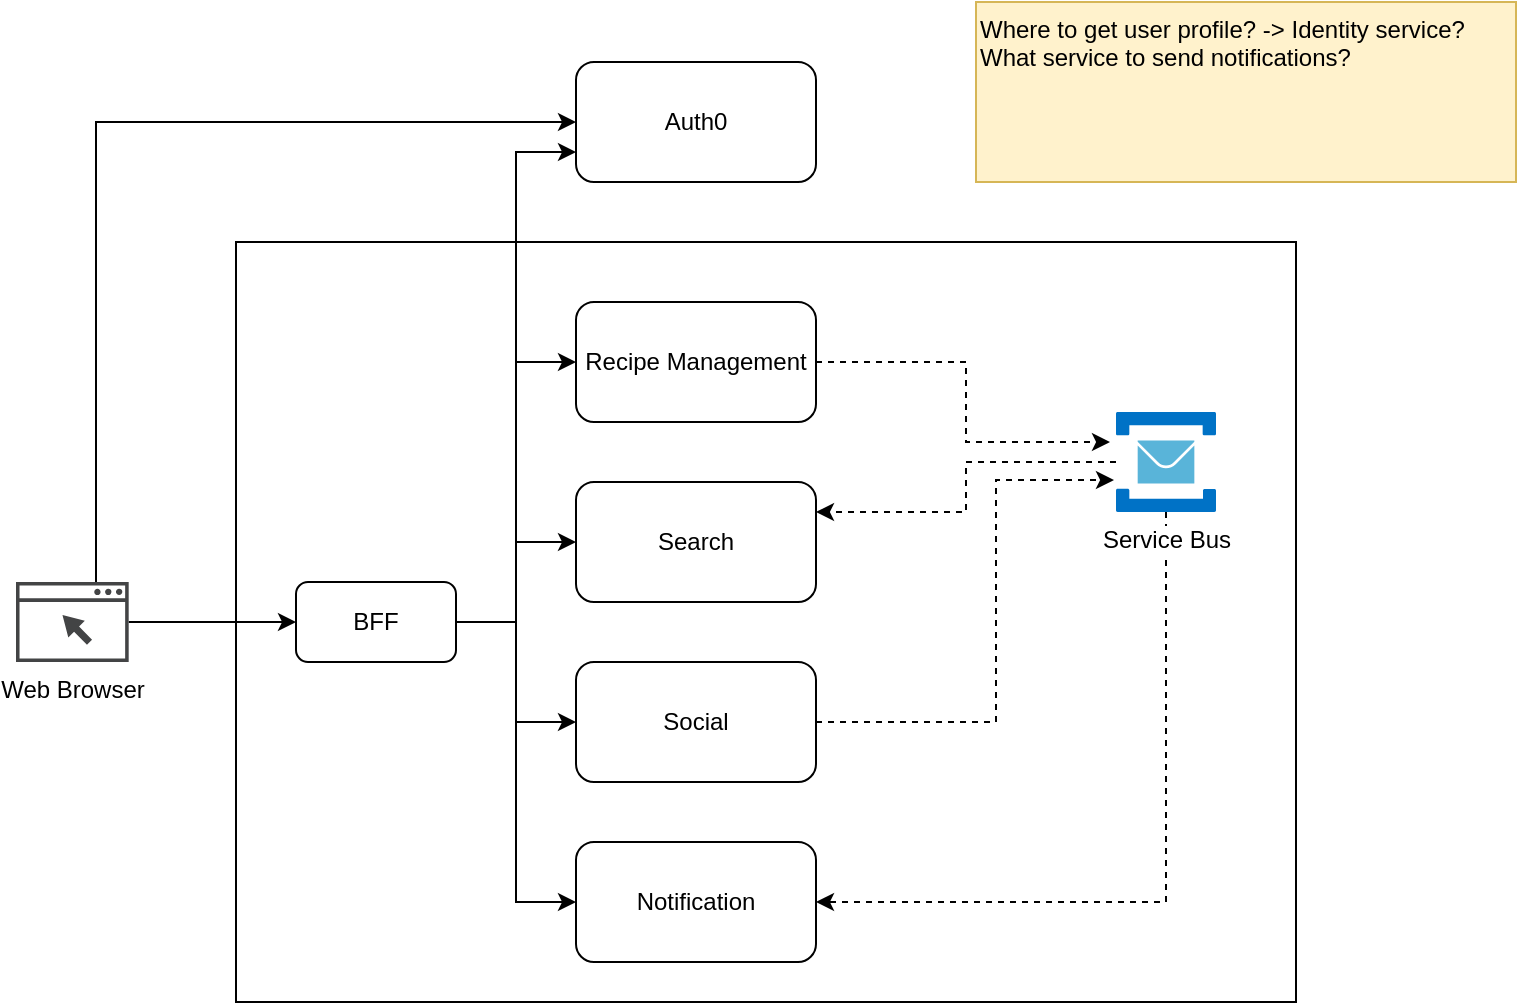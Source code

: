 <mxfile version="24.2.1" type="device" pages="2">
  <diagram name="Page-1" id="viHTv6oO_k8j3uudkfNU">
    <mxGraphModel dx="1434" dy="738" grid="1" gridSize="10" guides="1" tooltips="1" connect="1" arrows="1" fold="1" page="1" pageScale="1" pageWidth="850" pageHeight="1100" math="0" shadow="0">
      <root>
        <mxCell id="0" />
        <mxCell id="1" parent="0" />
        <mxCell id="mgt6Wl1Z-zLsgg6gZdPj-20" value="" style="rounded=0;whiteSpace=wrap;html=1;" parent="1" vertex="1">
          <mxGeometry x="150" y="190" width="530" height="380" as="geometry" />
        </mxCell>
        <mxCell id="mgt6Wl1Z-zLsgg6gZdPj-13" style="edgeStyle=orthogonalEdgeStyle;rounded=0;orthogonalLoop=1;jettySize=auto;html=1;entryX=0;entryY=0.5;entryDx=0;entryDy=0;" parent="1" source="mgt6Wl1Z-zLsgg6gZdPj-1" target="mgt6Wl1Z-zLsgg6gZdPj-2" edge="1">
          <mxGeometry relative="1" as="geometry">
            <Array as="points">
              <mxPoint x="80" y="130" />
            </Array>
          </mxGeometry>
        </mxCell>
        <mxCell id="mgt6Wl1Z-zLsgg6gZdPj-14" style="edgeStyle=orthogonalEdgeStyle;rounded=0;orthogonalLoop=1;jettySize=auto;html=1;entryX=0;entryY=0.5;entryDx=0;entryDy=0;" parent="1" source="mgt6Wl1Z-zLsgg6gZdPj-1" target="mgt6Wl1Z-zLsgg6gZdPj-7" edge="1">
          <mxGeometry relative="1" as="geometry" />
        </mxCell>
        <mxCell id="mgt6Wl1Z-zLsgg6gZdPj-1" value="Web Browser" style="sketch=0;pointerEvents=1;shadow=0;dashed=0;html=1;strokeColor=none;fillColor=#434445;aspect=fixed;labelPosition=center;verticalLabelPosition=bottom;verticalAlign=top;align=center;outlineConnect=0;shape=mxgraph.vvd.web_browser;" parent="1" vertex="1">
          <mxGeometry x="40" y="360" width="56.34" height="40" as="geometry" />
        </mxCell>
        <mxCell id="mgt6Wl1Z-zLsgg6gZdPj-2" value="Auth0" style="rounded=1;whiteSpace=wrap;html=1;" parent="1" vertex="1">
          <mxGeometry x="320" y="100" width="120" height="60" as="geometry" />
        </mxCell>
        <mxCell id="mgt6Wl1Z-zLsgg6gZdPj-3" value="Recipe Management" style="rounded=1;whiteSpace=wrap;html=1;" parent="1" vertex="1">
          <mxGeometry x="320" y="220" width="120" height="60" as="geometry" />
        </mxCell>
        <mxCell id="mgt6Wl1Z-zLsgg6gZdPj-4" value="Social" style="rounded=1;whiteSpace=wrap;html=1;" parent="1" vertex="1">
          <mxGeometry x="320" y="400" width="120" height="60" as="geometry" />
        </mxCell>
        <mxCell id="mgt6Wl1Z-zLsgg6gZdPj-5" value="Search" style="rounded=1;whiteSpace=wrap;html=1;" parent="1" vertex="1">
          <mxGeometry x="320" y="310" width="120" height="60" as="geometry" />
        </mxCell>
        <mxCell id="mgt6Wl1Z-zLsgg6gZdPj-6" value="Notification" style="rounded=1;whiteSpace=wrap;html=1;" parent="1" vertex="1">
          <mxGeometry x="320" y="490" width="120" height="60" as="geometry" />
        </mxCell>
        <mxCell id="mgt6Wl1Z-zLsgg6gZdPj-15" style="edgeStyle=orthogonalEdgeStyle;rounded=0;orthogonalLoop=1;jettySize=auto;html=1;exitX=1;exitY=0.5;exitDx=0;exitDy=0;entryX=0;entryY=0.5;entryDx=0;entryDy=0;" parent="1" source="mgt6Wl1Z-zLsgg6gZdPj-7" target="mgt6Wl1Z-zLsgg6gZdPj-3" edge="1">
          <mxGeometry relative="1" as="geometry" />
        </mxCell>
        <mxCell id="mgt6Wl1Z-zLsgg6gZdPj-16" style="edgeStyle=orthogonalEdgeStyle;rounded=0;orthogonalLoop=1;jettySize=auto;html=1;entryX=0;entryY=0.5;entryDx=0;entryDy=0;" parent="1" source="mgt6Wl1Z-zLsgg6gZdPj-7" target="mgt6Wl1Z-zLsgg6gZdPj-5" edge="1">
          <mxGeometry relative="1" as="geometry" />
        </mxCell>
        <mxCell id="mgt6Wl1Z-zLsgg6gZdPj-17" style="edgeStyle=orthogonalEdgeStyle;rounded=0;orthogonalLoop=1;jettySize=auto;html=1;entryX=0;entryY=0.5;entryDx=0;entryDy=0;" parent="1" source="mgt6Wl1Z-zLsgg6gZdPj-7" target="mgt6Wl1Z-zLsgg6gZdPj-4" edge="1">
          <mxGeometry relative="1" as="geometry" />
        </mxCell>
        <mxCell id="mgt6Wl1Z-zLsgg6gZdPj-18" style="edgeStyle=orthogonalEdgeStyle;rounded=0;orthogonalLoop=1;jettySize=auto;html=1;entryX=0;entryY=0.5;entryDx=0;entryDy=0;" parent="1" source="mgt6Wl1Z-zLsgg6gZdPj-7" target="mgt6Wl1Z-zLsgg6gZdPj-6" edge="1">
          <mxGeometry relative="1" as="geometry" />
        </mxCell>
        <mxCell id="mgt6Wl1Z-zLsgg6gZdPj-19" style="edgeStyle=orthogonalEdgeStyle;rounded=0;orthogonalLoop=1;jettySize=auto;html=1;entryX=0;entryY=0.75;entryDx=0;entryDy=0;" parent="1" source="mgt6Wl1Z-zLsgg6gZdPj-7" target="mgt6Wl1Z-zLsgg6gZdPj-2" edge="1">
          <mxGeometry relative="1" as="geometry" />
        </mxCell>
        <mxCell id="mgt6Wl1Z-zLsgg6gZdPj-7" value="BFF" style="rounded=1;whiteSpace=wrap;html=1;" parent="1" vertex="1">
          <mxGeometry x="180" y="360" width="80" height="40" as="geometry" />
        </mxCell>
        <mxCell id="mgt6Wl1Z-zLsgg6gZdPj-10" style="edgeStyle=orthogonalEdgeStyle;rounded=0;orthogonalLoop=1;jettySize=auto;html=1;entryX=1;entryY=0.25;entryDx=0;entryDy=0;dashed=1;" parent="1" source="mgt6Wl1Z-zLsgg6gZdPj-8" target="mgt6Wl1Z-zLsgg6gZdPj-5" edge="1">
          <mxGeometry relative="1" as="geometry" />
        </mxCell>
        <mxCell id="mgt6Wl1Z-zLsgg6gZdPj-12" style="edgeStyle=orthogonalEdgeStyle;rounded=0;orthogonalLoop=1;jettySize=auto;html=1;entryX=1;entryY=0.5;entryDx=0;entryDy=0;dashed=1;" parent="1" source="mgt6Wl1Z-zLsgg6gZdPj-8" target="mgt6Wl1Z-zLsgg6gZdPj-6" edge="1">
          <mxGeometry relative="1" as="geometry">
            <Array as="points">
              <mxPoint x="615" y="520" />
            </Array>
          </mxGeometry>
        </mxCell>
        <mxCell id="mgt6Wl1Z-zLsgg6gZdPj-8" value="Service Bus" style="image;sketch=0;aspect=fixed;html=1;points=[];align=center;fontSize=12;image=img/lib/mscae/Service_Bus.svg;" parent="1" vertex="1">
          <mxGeometry x="590" y="275" width="50" height="50" as="geometry" />
        </mxCell>
        <mxCell id="mgt6Wl1Z-zLsgg6gZdPj-9" style="edgeStyle=orthogonalEdgeStyle;rounded=0;orthogonalLoop=1;jettySize=auto;html=1;entryX=-0.06;entryY=0.3;entryDx=0;entryDy=0;entryPerimeter=0;dashed=1;" parent="1" source="mgt6Wl1Z-zLsgg6gZdPj-3" target="mgt6Wl1Z-zLsgg6gZdPj-8" edge="1">
          <mxGeometry relative="1" as="geometry" />
        </mxCell>
        <mxCell id="mgt6Wl1Z-zLsgg6gZdPj-11" style="edgeStyle=orthogonalEdgeStyle;rounded=0;orthogonalLoop=1;jettySize=auto;html=1;entryX=-0.02;entryY=0.68;entryDx=0;entryDy=0;entryPerimeter=0;dashed=1;" parent="1" source="mgt6Wl1Z-zLsgg6gZdPj-4" target="mgt6Wl1Z-zLsgg6gZdPj-8" edge="1">
          <mxGeometry relative="1" as="geometry">
            <Array as="points">
              <mxPoint x="530" y="430" />
              <mxPoint x="530" y="309" />
            </Array>
          </mxGeometry>
        </mxCell>
        <mxCell id="mgt6Wl1Z-zLsgg6gZdPj-21" value="Where to get user profile? -&amp;gt; Identity service?&lt;div&gt;What service to send notifications?&lt;/div&gt;" style="text;html=1;align=left;verticalAlign=top;whiteSpace=wrap;rounded=0;fillColor=#fff2cc;strokeColor=#d6b656;" parent="1" vertex="1">
          <mxGeometry x="520" y="70" width="270" height="90" as="geometry" />
        </mxCell>
      </root>
    </mxGraphModel>
  </diagram>
  <diagram id="O34ylBI6jIgA1UTJkHDN" name="Page-2">
    <mxGraphModel dx="1434" dy="738" grid="1" gridSize="10" guides="1" tooltips="1" connect="1" arrows="1" fold="1" page="1" pageScale="1" pageWidth="850" pageHeight="1100" math="0" shadow="0">
      <root>
        <mxCell id="0" />
        <mxCell id="1" parent="0" />
        <mxCell id="QY6JPMLvJqN5Jd-PkiD7-18" value="User" style="ellipse;whiteSpace=wrap;html=1;aspect=fixed;dashed=1;verticalAlign=bottom;" vertex="1" parent="1">
          <mxGeometry x="310" y="470" width="200" height="200" as="geometry" />
        </mxCell>
        <mxCell id="QY6JPMLvJqN5Jd-PkiD7-14" value="Social" style="ellipse;whiteSpace=wrap;html=1;aspect=fixed;dashed=1;verticalAlign=bottom;" vertex="1" parent="1">
          <mxGeometry x="480" y="220" width="310" height="310" as="geometry" />
        </mxCell>
        <mxCell id="QY6JPMLvJqN5Jd-PkiD7-13" value="Notification" style="ellipse;whiteSpace=wrap;html=1;aspect=fixed;dashed=1;verticalAlign=bottom;" vertex="1" parent="1">
          <mxGeometry x="70" y="420" width="200" height="200" as="geometry" />
        </mxCell>
        <mxCell id="QY6JPMLvJqN5Jd-PkiD7-12" value="Search" style="ellipse;whiteSpace=wrap;html=1;aspect=fixed;dashed=1;verticalAlign=bottom;" vertex="1" parent="1">
          <mxGeometry x="315" y="50" width="190" height="190" as="geometry" />
        </mxCell>
        <mxCell id="QY6JPMLvJqN5Jd-PkiD7-11" value="Management" style="ellipse;whiteSpace=wrap;html=1;aspect=fixed;dashed=1;verticalAlign=bottom;" vertex="1" parent="1">
          <mxGeometry x="50" y="150" width="200" height="200" as="geometry" />
        </mxCell>
        <mxCell id="QY6JPMLvJqN5Jd-PkiD7-20" style="rounded=0;orthogonalLoop=1;jettySize=auto;html=1;exitX=1;exitY=1;exitDx=0;exitDy=0;entryX=0;entryY=0;entryDx=0;entryDy=0;" edge="1" parent="1" source="QY6JPMLvJqN5Jd-PkiD7-1" target="QY6JPMLvJqN5Jd-PkiD7-19">
          <mxGeometry relative="1" as="geometry" />
        </mxCell>
        <mxCell id="QY6JPMLvJqN5Jd-PkiD7-1" value="Recipe" style="ellipse;whiteSpace=wrap;html=1;" vertex="1" parent="1">
          <mxGeometry x="100" y="210" width="100" height="70" as="geometry" />
        </mxCell>
        <mxCell id="QY6JPMLvJqN5Jd-PkiD7-16" style="rounded=0;orthogonalLoop=1;jettySize=auto;html=1;entryX=1;entryY=0.5;entryDx=0;entryDy=0;" edge="1" parent="1" source="QY6JPMLvJqN5Jd-PkiD7-3" target="QY6JPMLvJqN5Jd-PkiD7-1">
          <mxGeometry relative="1" as="geometry" />
        </mxCell>
        <mxCell id="QY6JPMLvJqN5Jd-PkiD7-24" style="rounded=0;orthogonalLoop=1;jettySize=auto;html=1;exitX=0;exitY=1;exitDx=0;exitDy=0;entryX=1;entryY=0;entryDx=0;entryDy=0;" edge="1" parent="1" source="QY6JPMLvJqN5Jd-PkiD7-3" target="QY6JPMLvJqN5Jd-PkiD7-19">
          <mxGeometry relative="1" as="geometry" />
        </mxCell>
        <mxCell id="QY6JPMLvJqN5Jd-PkiD7-3" value="Comment" style="ellipse;whiteSpace=wrap;html=1;" vertex="1" parent="1">
          <mxGeometry x="570" y="240" width="120" height="80" as="geometry" />
        </mxCell>
        <mxCell id="QY6JPMLvJqN5Jd-PkiD7-17" style="rounded=0;orthogonalLoop=1;jettySize=auto;html=1;entryX=1;entryY=0.5;entryDx=0;entryDy=0;" edge="1" parent="1" source="QY6JPMLvJqN5Jd-PkiD7-4" target="QY6JPMLvJqN5Jd-PkiD7-1">
          <mxGeometry relative="1" as="geometry" />
        </mxCell>
        <mxCell id="QY6JPMLvJqN5Jd-PkiD7-23" style="rounded=0;orthogonalLoop=1;jettySize=auto;html=1;exitX=0;exitY=1;exitDx=0;exitDy=0;entryX=1;entryY=0;entryDx=0;entryDy=0;" edge="1" parent="1" source="QY6JPMLvJqN5Jd-PkiD7-4" target="QY6JPMLvJqN5Jd-PkiD7-19">
          <mxGeometry relative="1" as="geometry" />
        </mxCell>
        <mxCell id="QY6JPMLvJqN5Jd-PkiD7-4" value="Like" style="ellipse;whiteSpace=wrap;html=1;" vertex="1" parent="1">
          <mxGeometry x="590" y="330" width="120" height="80" as="geometry" />
        </mxCell>
        <mxCell id="QY6JPMLvJqN5Jd-PkiD7-22" style="rounded=0;orthogonalLoop=1;jettySize=auto;html=1;exitX=0;exitY=0.5;exitDx=0;exitDy=0;entryX=1;entryY=0;entryDx=0;entryDy=0;" edge="1" parent="1" source="QY6JPMLvJqN5Jd-PkiD7-5" target="QY6JPMLvJqN5Jd-PkiD7-19">
          <mxGeometry relative="1" as="geometry" />
        </mxCell>
        <mxCell id="QY6JPMLvJqN5Jd-PkiD7-5" value="Follow" style="ellipse;whiteSpace=wrap;html=1;" vertex="1" parent="1">
          <mxGeometry x="580" y="420" width="120" height="80" as="geometry" />
        </mxCell>
        <mxCell id="QY6JPMLvJqN5Jd-PkiD7-21" style="rounded=0;orthogonalLoop=1;jettySize=auto;html=1;exitX=1;exitY=0.5;exitDx=0;exitDy=0;entryX=0;entryY=0.5;entryDx=0;entryDy=0;" edge="1" parent="1" source="QY6JPMLvJqN5Jd-PkiD7-9" target="QY6JPMLvJqN5Jd-PkiD7-19">
          <mxGeometry relative="1" as="geometry" />
        </mxCell>
        <mxCell id="QY6JPMLvJqN5Jd-PkiD7-9" value="Notification Preferences" style="ellipse;whiteSpace=wrap;html=1;" vertex="1" parent="1">
          <mxGeometry x="90" y="480" width="120" height="80" as="geometry" />
        </mxCell>
        <mxCell id="QY6JPMLvJqN5Jd-PkiD7-15" style="rounded=0;orthogonalLoop=1;jettySize=auto;html=1;exitX=0;exitY=1;exitDx=0;exitDy=0;entryX=1;entryY=0;entryDx=0;entryDy=0;" edge="1" parent="1" source="QY6JPMLvJqN5Jd-PkiD7-10" target="QY6JPMLvJqN5Jd-PkiD7-1">
          <mxGeometry relative="1" as="geometry" />
        </mxCell>
        <mxCell id="QY6JPMLvJqN5Jd-PkiD7-10" value="Recipe" style="ellipse;whiteSpace=wrap;html=1;" vertex="1" parent="1">
          <mxGeometry x="355" y="90" width="120" height="80" as="geometry" />
        </mxCell>
        <mxCell id="QY6JPMLvJqN5Jd-PkiD7-19" value="User" style="ellipse;whiteSpace=wrap;html=1;" vertex="1" parent="1">
          <mxGeometry x="330" y="530" width="120" height="80" as="geometry" />
        </mxCell>
        <mxCell id="QY6JPMLvJqN5Jd-PkiD7-26" value="Auth0" style="text;html=1;align=center;verticalAlign=middle;whiteSpace=wrap;rounded=0;fillColor=#fff2cc;strokeColor=#d6b656;" vertex="1" parent="1">
          <mxGeometry x="480" y="610" width="60" height="30" as="geometry" />
        </mxCell>
      </root>
    </mxGraphModel>
  </diagram>
</mxfile>
